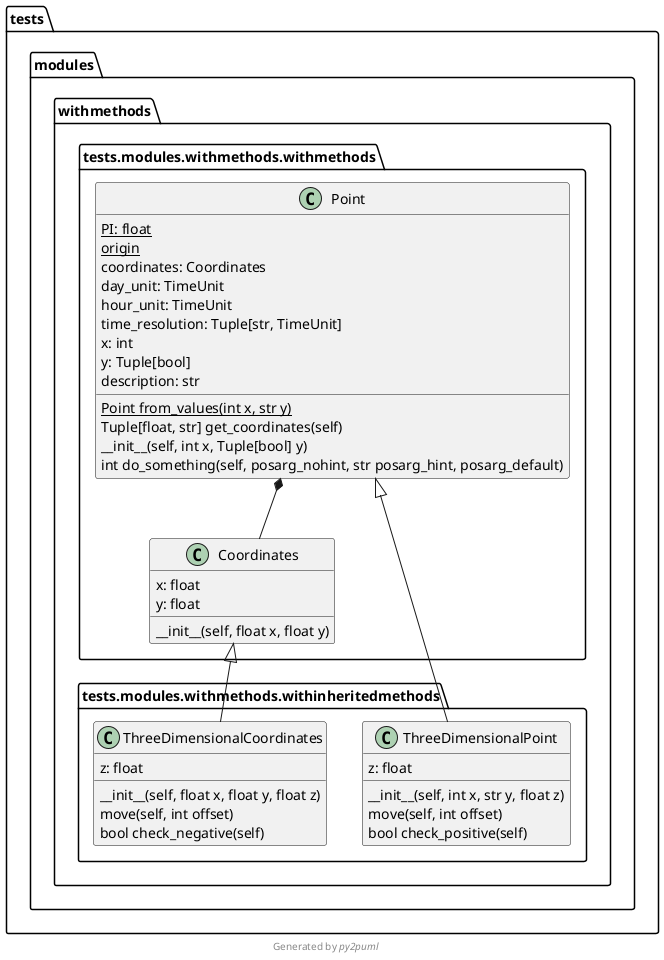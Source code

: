 @startuml tests.modules.withmethods
namespace tests.modules.withmethods {
  namespace withinheritedmethods {}
  namespace withmethods {}
}
class tests.modules.withmethods.withinheritedmethods.ThreeDimensionalPoint {
  z: float
  __init__(self, int x, str y, float z)
  move(self, int offset)
  bool check_positive(self)
}
class tests.modules.withmethods.withinheritedmethods.ThreeDimensionalCoordinates {
  z: float
  __init__(self, float x, float y, float z)
  move(self, int offset)
  bool check_negative(self)
}
class tests.modules.withmethods.withmethods.Coordinates {
  x: float
  y: float
  __init__(self, float x, float y)
}
class tests.modules.withmethods.withmethods.Point {
  PI: float {static}
  origin {static}
  coordinates: Coordinates
  day_unit: TimeUnit
  hour_unit: TimeUnit
  time_resolution: Tuple[str, TimeUnit]
  x: int
  y: Tuple[bool]
  description: str
  {static} Point from_values(int x, str y)
  Tuple[float, str] get_coordinates(self)
  __init__(self, int x, Tuple[bool] y)
  int do_something(self, posarg_nohint, str posarg_hint, posarg_default)
}
tests.modules.withmethods.withmethods.Point *-- tests.modules.withmethods.withmethods.Coordinates
tests.modules.withmethods.withmethods.Point <|-- tests.modules.withmethods.withinheritedmethods.ThreeDimensionalPoint
tests.modules.withmethods.withmethods.Coordinates <|-- tests.modules.withmethods.withinheritedmethods.ThreeDimensionalCoordinates
footer Generated by //py2puml//
@enduml

